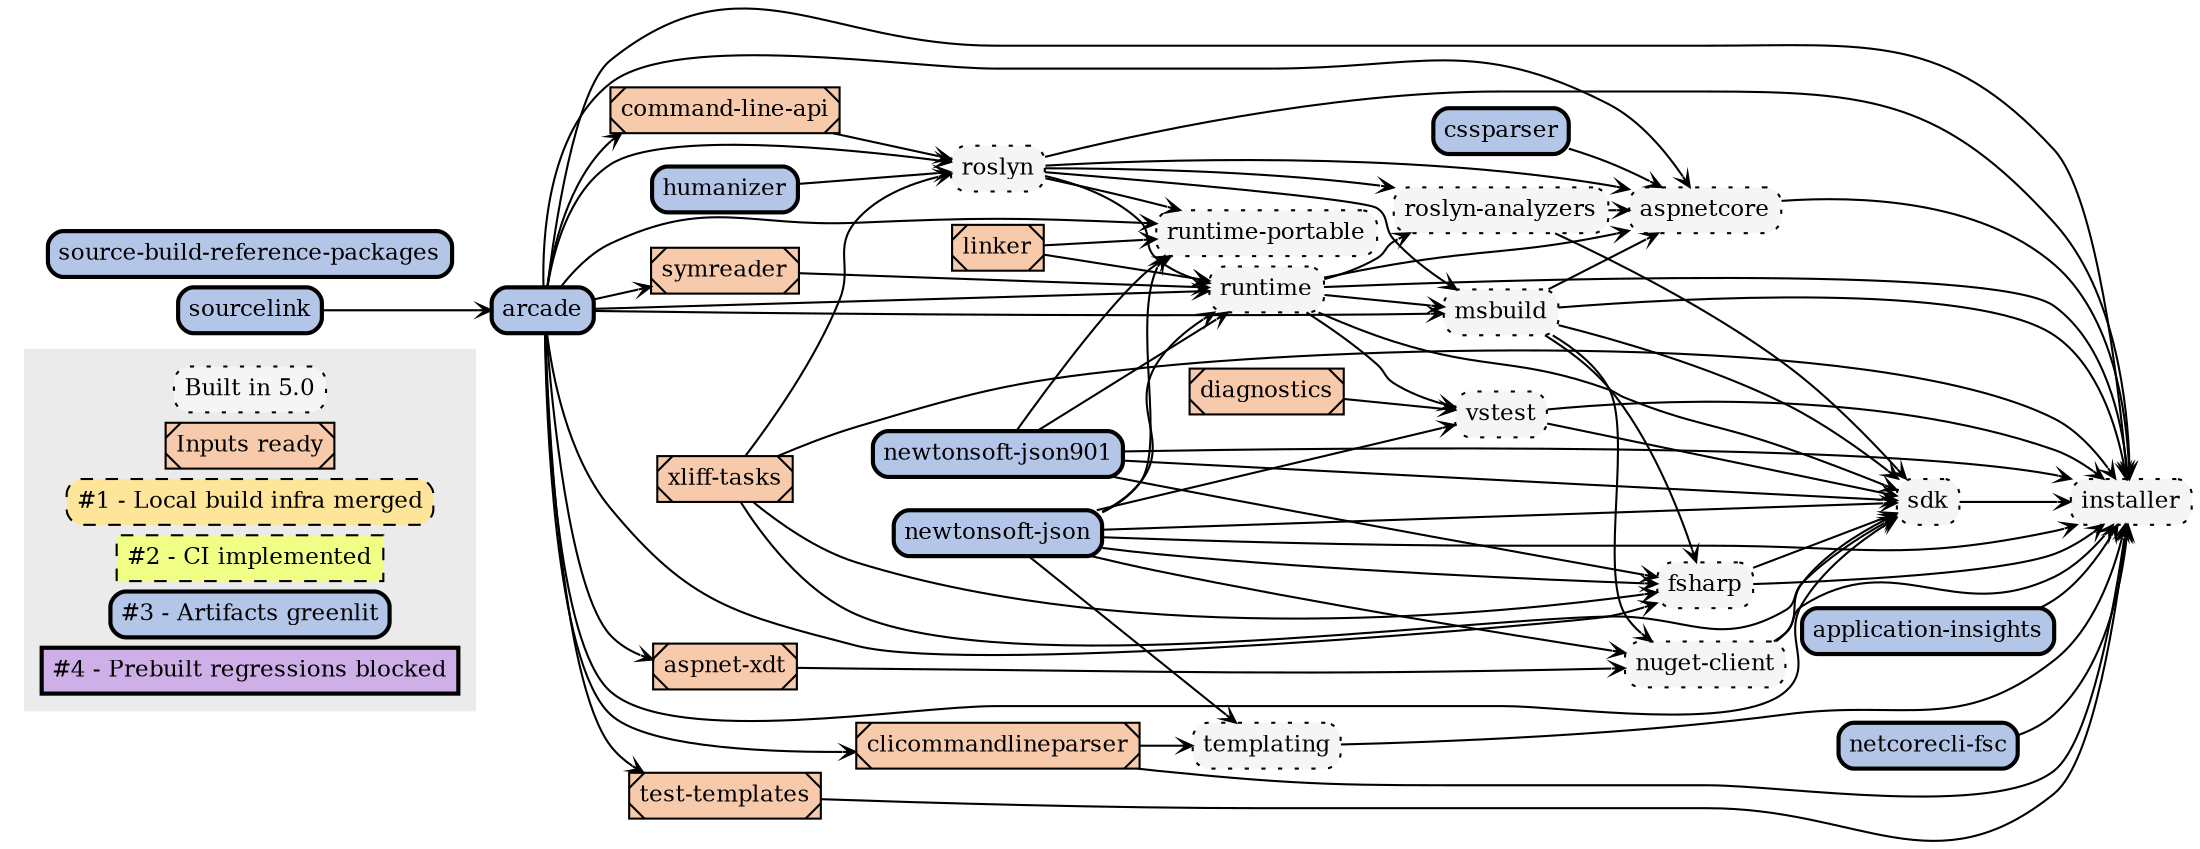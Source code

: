 // dot.exe implementation-plan-graph.dot -Tsvg -o implementation-plan-graph.svg

digraph {
node[
  shape=rect
  width=0 height=0 margin=0.07
  style=filled
  fontsize=11]
edge[
  penwidth=1
  arrowsize=0.6
  arrowhead=vee
  pencolor="#444444"]
rankdir=LR
nodesep=0.07
ranksep=0.08

node [fillcolor="#F5F5F5",style="dotted,filled,rounded",tooltip="Built"]
"pre0"[label="Built in 5.0"]
"aspnetcore"
"fsharp"
"installer"
"msbuild"
"nuget-client"
"roslyn-analyzers"
"roslyn"
"runtime-portable"
"runtime"
"sdk"
"templating"
"vstest"

node [fillcolor="#F7CAAC",style="filled,diagonals",tooltip="Inputs ready"]
"pre1"[label="Inputs ready"]
"aspnet-xdt"
"clicommandlineparser"
"command-line-api"
"diagnostics"
"linker"
"symreader"
"test-templates"
"xliff-tasks"

node [fillcolor="#FFE599",style="dashed,filled,rounded",tooltip="1"]
"s1"[label="#1 - Local build infra merged"]

node [fillcolor="#F0FE86",style="dashed,filled",tooltip="2"]
"s2"[label="#2 - CI implemented"]

node [fillcolor="#B4C6E7",style="bold,filled,rounded",tooltip="3"]
"s3"[label="#3 - Artifacts greenlit"]
"application-insights"
"arcade"
"cssparser"
"humanizer"
"netcorecli-fsc"
"newtonsoft-json"
"newtonsoft-json901"
"source-build-reference-packages"
"sourcelink"

node [fillcolor="#CFAFE7",style="bold,filled",tooltip="4"]
"s4"[label="#4 - Prebuilt regressions blocked"]

// Color all future nodes red. All nodes should be accounted for: red means they need a category.
node [fillcolor="#FF0000",style=filled]

subgraph clusterLegend {
  style=filled
  color="#ebebeb"
  "pre0" "pre1" "s1" "s2" "s3" "s4"
}

// Remaining text created by generate-graphviz.proj based on repos/*.proj:
"sourcelink" -> "arcade"
"arcade" -> "aspnet-xdt"
"arcade" -> "aspnetcore"
"cssparser" -> "aspnetcore"
"runtime" -> "aspnetcore"
"msbuild" -> "aspnetcore"
"roslyn" -> "aspnetcore"
"roslyn-analyzers" -> "aspnetcore"
"arcade" -> "clicommandlineparser"
"arcade" -> "command-line-api"
"arcade" -> "fsharp"
"msbuild" -> "fsharp"
"newtonsoft-json901" -> "fsharp"
"newtonsoft-json" -> "fsharp"
"xliff-tasks" -> "fsharp"
"application-insights" -> "installer"
"arcade" -> "installer"
"aspnetcore" -> "installer"
"clicommandlineparser" -> "installer"
"fsharp" -> "installer"
"msbuild" -> "installer"
"netcorecli-fsc" -> "installer"
"newtonsoft-json" -> "installer"
"newtonsoft-json901" -> "installer"
"nuget-client" -> "installer"
"roslyn" -> "installer"
"runtime" -> "installer"
"sdk" -> "installer"
"templating" -> "installer"
"test-templates" -> "installer"
"vstest" -> "installer"
"xliff-tasks" -> "installer"
"arcade" -> "msbuild"
"runtime" -> "msbuild"
"roslyn" -> "msbuild"
"newtonsoft-json" -> "nuget-client"
"msbuild" -> "nuget-client"
"aspnet-xdt" -> "nuget-client"
"runtime" -> "roslyn-analyzers"
"roslyn" -> "roslyn-analyzers"
"arcade" -> "roslyn"
"command-line-api" -> "roslyn"
"humanizer" -> "roslyn"
"xliff-tasks" -> "roslyn"
"arcade" -> "runtime-portable"
"linker" -> "runtime-portable"
"newtonsoft-json" -> "runtime-portable"
"newtonsoft-json901" -> "runtime-portable"
"roslyn" -> "runtime-portable"
"arcade" -> "runtime"
"symreader" -> "runtime"
"linker" -> "runtime"
"newtonsoft-json" -> "runtime"
"newtonsoft-json901" -> "runtime"
"roslyn" -> "runtime"
"arcade" -> "sdk"
"xliff-tasks" -> "sdk"
"runtime" -> "sdk"
"msbuild" -> "sdk"
"newtonsoft-json" -> "sdk"
"newtonsoft-json901" -> "sdk"
"nuget-client" -> "sdk"
"roslyn-analyzers" -> "sdk"
"vstest" -> "sdk"
"fsharp" -> "sdk"
"arcade" -> "symreader"
"clicommandlineparser" -> "templating"
"newtonsoft-json" -> "templating"
"arcade" -> "test-templates"
"diagnostics" -> "vstest"
"runtime" -> "vstest"
"newtonsoft-json" -> "vstest"
}

